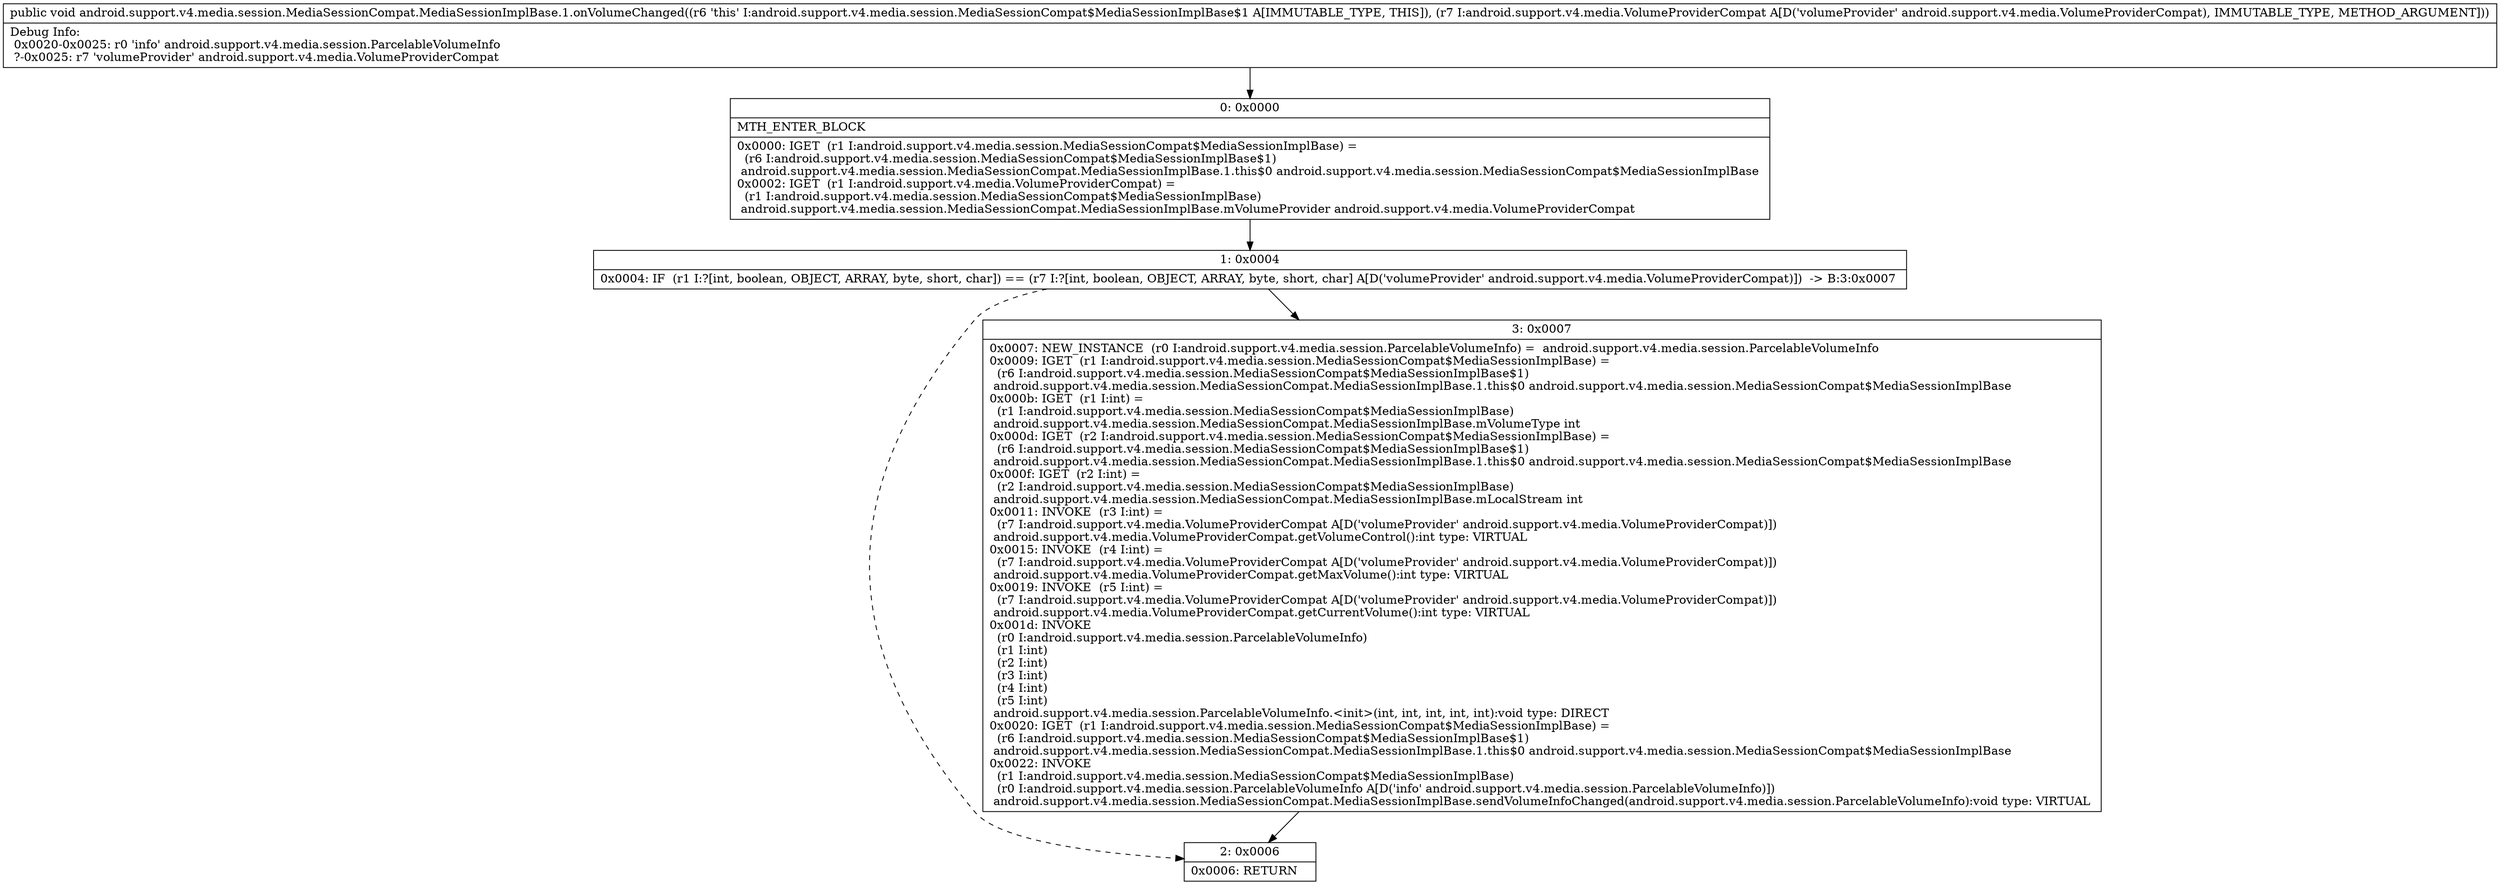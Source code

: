 digraph "CFG forandroid.support.v4.media.session.MediaSessionCompat.MediaSessionImplBase.1.onVolumeChanged(Landroid\/support\/v4\/media\/VolumeProviderCompat;)V" {
Node_0 [shape=record,label="{0\:\ 0x0000|MTH_ENTER_BLOCK\l|0x0000: IGET  (r1 I:android.support.v4.media.session.MediaSessionCompat$MediaSessionImplBase) = \l  (r6 I:android.support.v4.media.session.MediaSessionCompat$MediaSessionImplBase$1)\l android.support.v4.media.session.MediaSessionCompat.MediaSessionImplBase.1.this$0 android.support.v4.media.session.MediaSessionCompat$MediaSessionImplBase \l0x0002: IGET  (r1 I:android.support.v4.media.VolumeProviderCompat) = \l  (r1 I:android.support.v4.media.session.MediaSessionCompat$MediaSessionImplBase)\l android.support.v4.media.session.MediaSessionCompat.MediaSessionImplBase.mVolumeProvider android.support.v4.media.VolumeProviderCompat \l}"];
Node_1 [shape=record,label="{1\:\ 0x0004|0x0004: IF  (r1 I:?[int, boolean, OBJECT, ARRAY, byte, short, char]) == (r7 I:?[int, boolean, OBJECT, ARRAY, byte, short, char] A[D('volumeProvider' android.support.v4.media.VolumeProviderCompat)])  \-\> B:3:0x0007 \l}"];
Node_2 [shape=record,label="{2\:\ 0x0006|0x0006: RETURN   \l}"];
Node_3 [shape=record,label="{3\:\ 0x0007|0x0007: NEW_INSTANCE  (r0 I:android.support.v4.media.session.ParcelableVolumeInfo) =  android.support.v4.media.session.ParcelableVolumeInfo \l0x0009: IGET  (r1 I:android.support.v4.media.session.MediaSessionCompat$MediaSessionImplBase) = \l  (r6 I:android.support.v4.media.session.MediaSessionCompat$MediaSessionImplBase$1)\l android.support.v4.media.session.MediaSessionCompat.MediaSessionImplBase.1.this$0 android.support.v4.media.session.MediaSessionCompat$MediaSessionImplBase \l0x000b: IGET  (r1 I:int) = \l  (r1 I:android.support.v4.media.session.MediaSessionCompat$MediaSessionImplBase)\l android.support.v4.media.session.MediaSessionCompat.MediaSessionImplBase.mVolumeType int \l0x000d: IGET  (r2 I:android.support.v4.media.session.MediaSessionCompat$MediaSessionImplBase) = \l  (r6 I:android.support.v4.media.session.MediaSessionCompat$MediaSessionImplBase$1)\l android.support.v4.media.session.MediaSessionCompat.MediaSessionImplBase.1.this$0 android.support.v4.media.session.MediaSessionCompat$MediaSessionImplBase \l0x000f: IGET  (r2 I:int) = \l  (r2 I:android.support.v4.media.session.MediaSessionCompat$MediaSessionImplBase)\l android.support.v4.media.session.MediaSessionCompat.MediaSessionImplBase.mLocalStream int \l0x0011: INVOKE  (r3 I:int) = \l  (r7 I:android.support.v4.media.VolumeProviderCompat A[D('volumeProvider' android.support.v4.media.VolumeProviderCompat)])\l android.support.v4.media.VolumeProviderCompat.getVolumeControl():int type: VIRTUAL \l0x0015: INVOKE  (r4 I:int) = \l  (r7 I:android.support.v4.media.VolumeProviderCompat A[D('volumeProvider' android.support.v4.media.VolumeProviderCompat)])\l android.support.v4.media.VolumeProviderCompat.getMaxVolume():int type: VIRTUAL \l0x0019: INVOKE  (r5 I:int) = \l  (r7 I:android.support.v4.media.VolumeProviderCompat A[D('volumeProvider' android.support.v4.media.VolumeProviderCompat)])\l android.support.v4.media.VolumeProviderCompat.getCurrentVolume():int type: VIRTUAL \l0x001d: INVOKE  \l  (r0 I:android.support.v4.media.session.ParcelableVolumeInfo)\l  (r1 I:int)\l  (r2 I:int)\l  (r3 I:int)\l  (r4 I:int)\l  (r5 I:int)\l android.support.v4.media.session.ParcelableVolumeInfo.\<init\>(int, int, int, int, int):void type: DIRECT \l0x0020: IGET  (r1 I:android.support.v4.media.session.MediaSessionCompat$MediaSessionImplBase) = \l  (r6 I:android.support.v4.media.session.MediaSessionCompat$MediaSessionImplBase$1)\l android.support.v4.media.session.MediaSessionCompat.MediaSessionImplBase.1.this$0 android.support.v4.media.session.MediaSessionCompat$MediaSessionImplBase \l0x0022: INVOKE  \l  (r1 I:android.support.v4.media.session.MediaSessionCompat$MediaSessionImplBase)\l  (r0 I:android.support.v4.media.session.ParcelableVolumeInfo A[D('info' android.support.v4.media.session.ParcelableVolumeInfo)])\l android.support.v4.media.session.MediaSessionCompat.MediaSessionImplBase.sendVolumeInfoChanged(android.support.v4.media.session.ParcelableVolumeInfo):void type: VIRTUAL \l}"];
MethodNode[shape=record,label="{public void android.support.v4.media.session.MediaSessionCompat.MediaSessionImplBase.1.onVolumeChanged((r6 'this' I:android.support.v4.media.session.MediaSessionCompat$MediaSessionImplBase$1 A[IMMUTABLE_TYPE, THIS]), (r7 I:android.support.v4.media.VolumeProviderCompat A[D('volumeProvider' android.support.v4.media.VolumeProviderCompat), IMMUTABLE_TYPE, METHOD_ARGUMENT]))  | Debug Info:\l  0x0020\-0x0025: r0 'info' android.support.v4.media.session.ParcelableVolumeInfo\l  ?\-0x0025: r7 'volumeProvider' android.support.v4.media.VolumeProviderCompat\l}"];
MethodNode -> Node_0;
Node_0 -> Node_1;
Node_1 -> Node_2[style=dashed];
Node_1 -> Node_3;
Node_3 -> Node_2;
}

